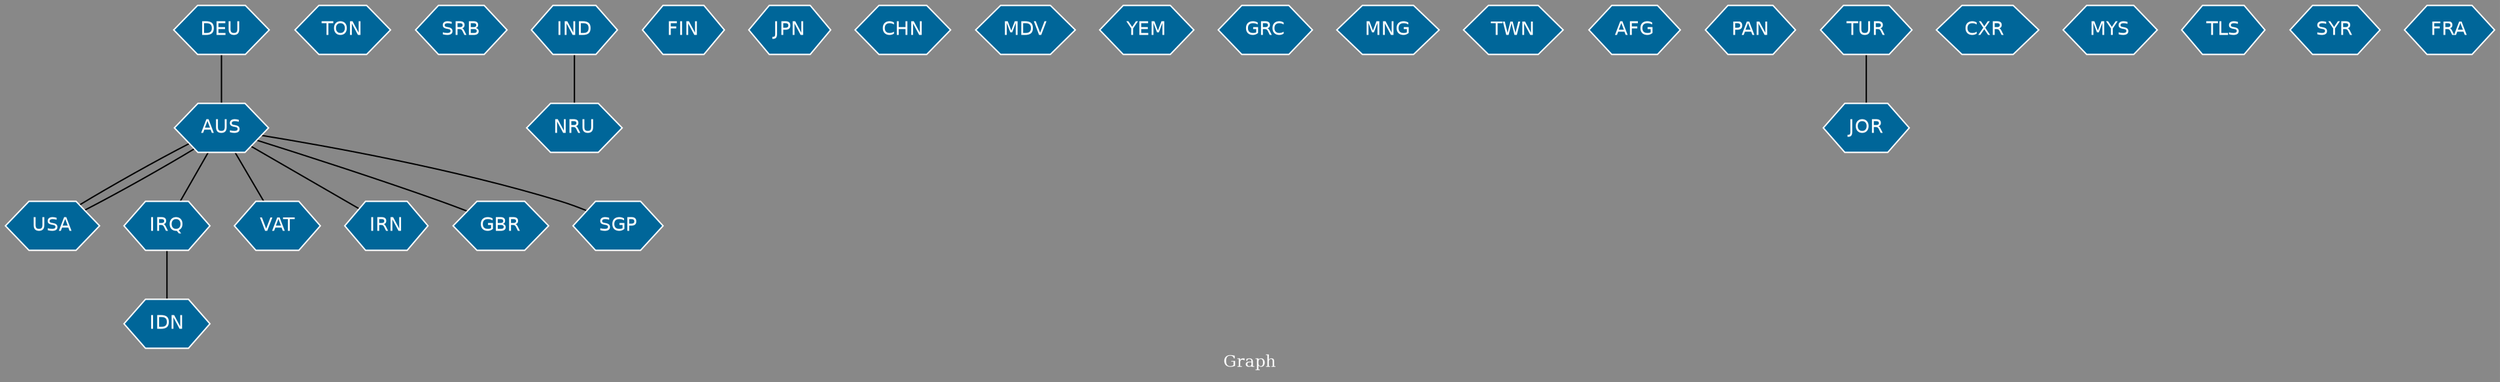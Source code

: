 // Countries together in item graph
graph {
	graph [bgcolor="#888888" fontcolor=white fontsize=12 label="Graph" outputorder=edgesfirst overlap=prism]
	node [color=white fillcolor="#006699" fontcolor=white fontname=Helvetica shape=hexagon style=filled]
	edge [arrowhead=open color=black fontcolor=white fontname=Courier fontsize=12]
		IDN [label=IDN]
		USA [label=USA]
		AUS [label=AUS]
		IRQ [label=IRQ]
		VAT [label=VAT]
		TON [label=TON]
		IRN [label=IRN]
		SRB [label=SRB]
		NRU [label=NRU]
		FIN [label=FIN]
		JPN [label=JPN]
		IND [label=IND]
		CHN [label=CHN]
		MDV [label=MDV]
		YEM [label=YEM]
		GRC [label=GRC]
		MNG [label=MNG]
		TWN [label=TWN]
		GBR [label=GBR]
		AFG [label=AFG]
		PAN [label=PAN]
		TUR [label=TUR]
		"CXR " [label="CXR "]
		SGP [label=SGP]
		MYS [label=MYS]
		TLS [label=TLS]
		DEU [label=DEU]
		JOR [label=JOR]
		SYR [label=SYR]
		FRA [label=FRA]
			IND -- NRU [weight=1]
			USA -- AUS [weight=2]
			AUS -- SGP [weight=1]
			IRQ -- IDN [weight=1]
			AUS -- IRN [weight=1]
			AUS -- USA [weight=1]
			AUS -- IRQ [weight=1]
			DEU -- AUS [weight=1]
			AUS -- VAT [weight=1]
			AUS -- GBR [weight=1]
			TUR -- JOR [weight=1]
}